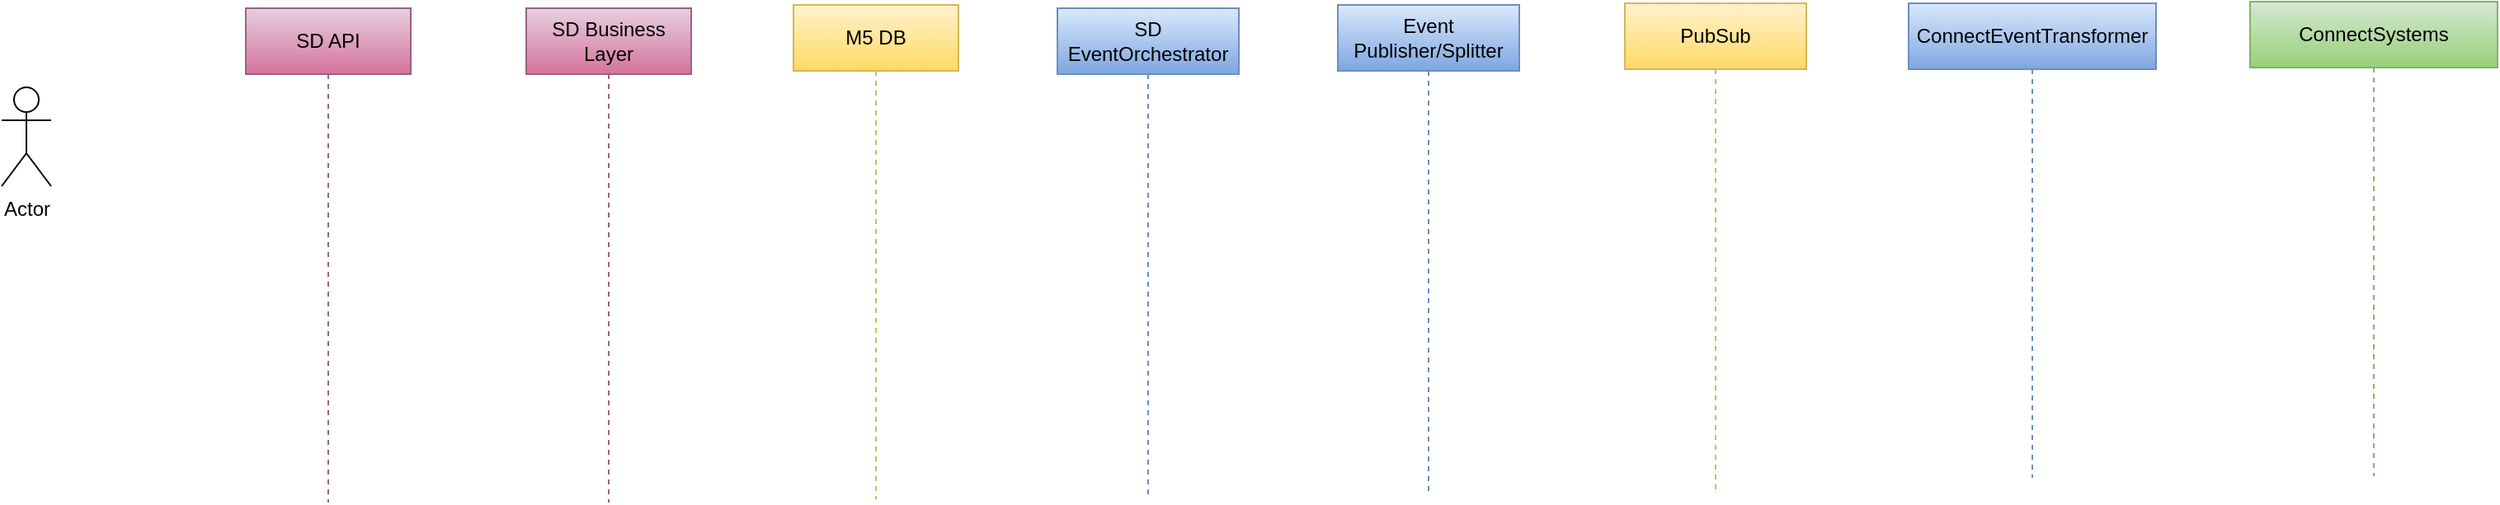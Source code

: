 <mxfile version="14.6.6" type="github">
  <diagram id="wsVGVrC98OWO0jVeLgIM" name="Page-1">
    <mxGraphModel dx="1869" dy="554" grid="1" gridSize="10" guides="1" tooltips="1" connect="1" arrows="1" fold="1" page="1" pageScale="1" pageWidth="850" pageHeight="1100" math="0" shadow="0">
      <root>
        <mxCell id="0" />
        <mxCell id="1" parent="0" />
        <mxCell id="zY8nQpZTPycgjdo67CNM-1" value="SD API" style="shape=umlLifeline;perimeter=lifelinePerimeter;whiteSpace=wrap;html=1;container=1;collapsible=0;recursiveResize=0;outlineConnect=0;gradientColor=#d5739d;fillColor=#e6d0de;strokeColor=#996185;" vertex="1" parent="1">
          <mxGeometry x="-92" y="92" width="100" height="300" as="geometry" />
        </mxCell>
        <mxCell id="zY8nQpZTPycgjdo67CNM-2" value="SD Business Layer" style="shape=umlLifeline;perimeter=lifelinePerimeter;whiteSpace=wrap;html=1;container=1;collapsible=0;recursiveResize=0;outlineConnect=0;gradientColor=#d5739d;fillColor=#e6d0de;strokeColor=#996185;" vertex="1" parent="1">
          <mxGeometry x="78" y="92" width="100" height="300" as="geometry" />
        </mxCell>
        <mxCell id="zY8nQpZTPycgjdo67CNM-3" value="SD EventOrchestrator" style="shape=umlLifeline;perimeter=lifelinePerimeter;whiteSpace=wrap;html=1;container=1;collapsible=0;recursiveResize=0;outlineConnect=0;gradientColor=#7ea6e0;fillColor=#dae8fc;strokeColor=#6c8ebf;" vertex="1" parent="1">
          <mxGeometry x="400" y="92" width="110" height="298" as="geometry" />
        </mxCell>
        <mxCell id="zY8nQpZTPycgjdo67CNM-4" value="Event Publisher/Splitter" style="shape=umlLifeline;perimeter=lifelinePerimeter;whiteSpace=wrap;html=1;container=1;collapsible=0;recursiveResize=0;outlineConnect=0;gradientColor=#7ea6e0;fillColor=#dae8fc;strokeColor=#6c8ebf;" vertex="1" parent="1">
          <mxGeometry x="570" y="90" width="110" height="298" as="geometry" />
        </mxCell>
        <mxCell id="zY8nQpZTPycgjdo67CNM-5" value="PubSub" style="shape=umlLifeline;perimeter=lifelinePerimeter;whiteSpace=wrap;html=1;container=1;collapsible=0;recursiveResize=0;outlineConnect=0;gradientColor=#ffd966;fillColor=#fff2cc;strokeColor=#d6b656;" vertex="1" parent="1">
          <mxGeometry x="744" y="89" width="110" height="298" as="geometry" />
        </mxCell>
        <mxCell id="zY8nQpZTPycgjdo67CNM-6" value="ConnectEventTransformer" style="shape=umlLifeline;perimeter=lifelinePerimeter;whiteSpace=wrap;html=1;container=1;collapsible=0;recursiveResize=0;outlineConnect=0;gradientColor=#7ea6e0;fillColor=#dae8fc;strokeColor=#6c8ebf;" vertex="1" parent="1">
          <mxGeometry x="916" y="89" width="150" height="288" as="geometry" />
        </mxCell>
        <mxCell id="zY8nQpZTPycgjdo67CNM-7" value="ConnectSystems" style="shape=umlLifeline;perimeter=lifelinePerimeter;whiteSpace=wrap;html=1;container=1;collapsible=0;recursiveResize=0;outlineConnect=0;gradientColor=#97d077;fillColor=#d5e8d4;strokeColor=#82b366;" vertex="1" parent="1">
          <mxGeometry x="1123" y="88" width="150" height="288" as="geometry" />
        </mxCell>
        <mxCell id="zY8nQpZTPycgjdo67CNM-8" value="M5 DB" style="shape=umlLifeline;perimeter=lifelinePerimeter;whiteSpace=wrap;html=1;container=1;collapsible=0;recursiveResize=0;outlineConnect=0;gradientColor=#ffd966;fillColor=#fff2cc;strokeColor=#d6b656;" vertex="1" parent="1">
          <mxGeometry x="240" y="90" width="100" height="300" as="geometry" />
        </mxCell>
        <mxCell id="zY8nQpZTPycgjdo67CNM-9" value="Actor" style="shape=umlActor;verticalLabelPosition=bottom;verticalAlign=top;html=1;" vertex="1" parent="1">
          <mxGeometry x="-240" y="140" width="30" height="60" as="geometry" />
        </mxCell>
      </root>
    </mxGraphModel>
  </diagram>
</mxfile>
